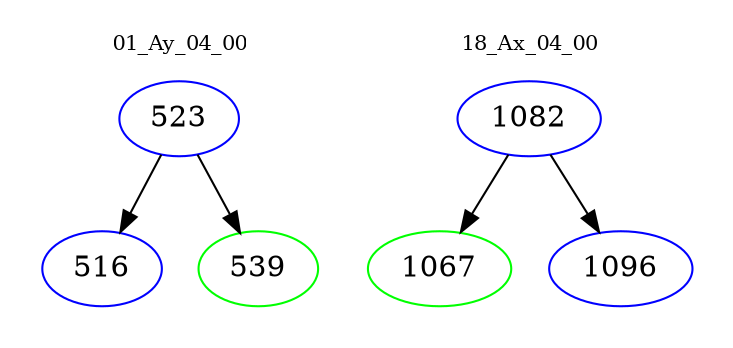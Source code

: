 digraph{
subgraph cluster_0 {
color = white
label = "01_Ay_04_00";
fontsize=10;
T0_523 [label="523", color="blue"]
T0_523 -> T0_516 [color="black"]
T0_516 [label="516", color="blue"]
T0_523 -> T0_539 [color="black"]
T0_539 [label="539", color="green"]
}
subgraph cluster_1 {
color = white
label = "18_Ax_04_00";
fontsize=10;
T1_1082 [label="1082", color="blue"]
T1_1082 -> T1_1067 [color="black"]
T1_1067 [label="1067", color="green"]
T1_1082 -> T1_1096 [color="black"]
T1_1096 [label="1096", color="blue"]
}
}
